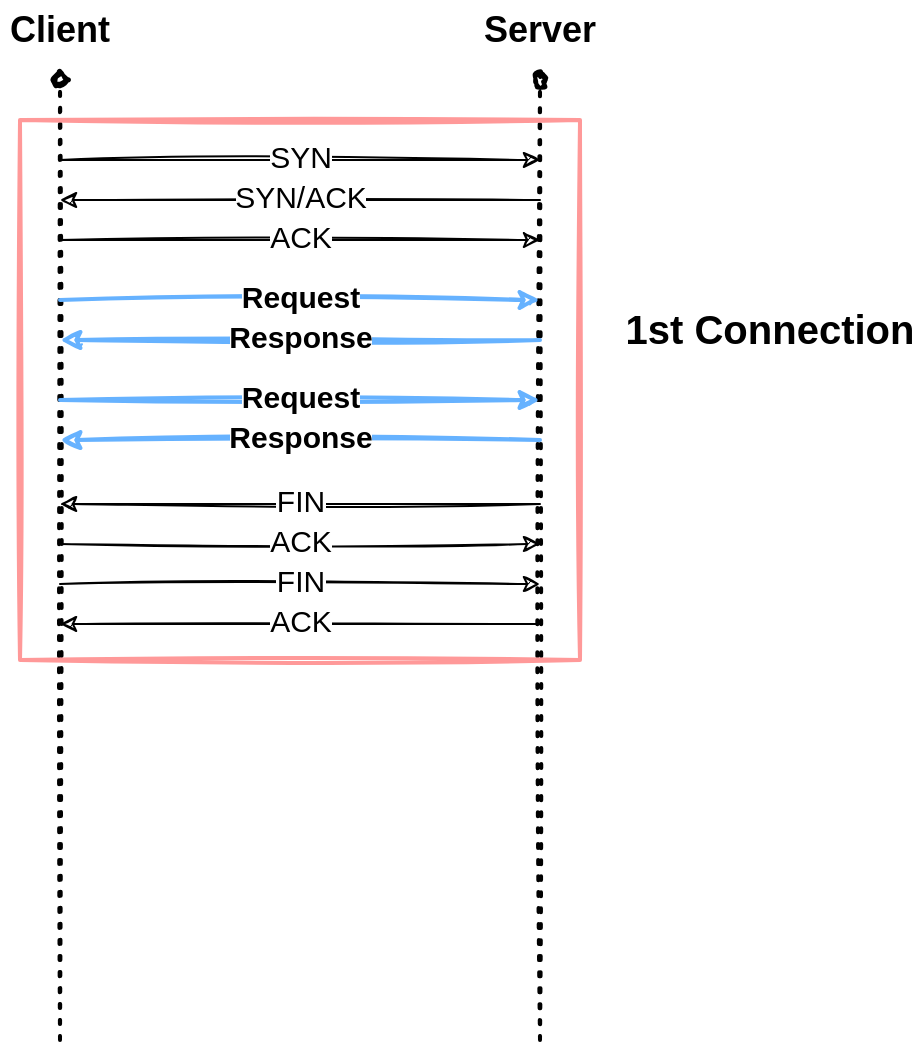<mxfile version="20.2.8" type="device"><diagram id="Q19Y9miStralgl-CZyUz" name="페이지-1"><mxGraphModel dx="1209" dy="852" grid="1" gridSize="10" guides="1" tooltips="1" connect="1" arrows="1" fold="1" page="1" pageScale="1" pageWidth="827" pageHeight="1169" math="0" shadow="0"><root><mxCell id="0"/><mxCell id="1" parent="0"/><mxCell id="KOTbGxVcfbfPrybxDnao-1" value="" style="endArrow=oval;dashed=1;html=1;dashPattern=1 3;strokeWidth=2;rounded=0;endFill=1;sketch=1;" edge="1" parent="1"><mxGeometry width="50" height="50" relative="1" as="geometry"><mxPoint x="240" y="680" as="sourcePoint"/><mxPoint x="240" y="200" as="targetPoint"/></mxGeometry></mxCell><mxCell id="KOTbGxVcfbfPrybxDnao-2" value="" style="endArrow=oval;dashed=1;html=1;dashPattern=1 3;strokeWidth=2;rounded=0;endFill=1;sketch=1;" edge="1" parent="1"><mxGeometry width="50" height="50" relative="1" as="geometry"><mxPoint x="480" y="680" as="sourcePoint"/><mxPoint x="480" y="200" as="targetPoint"/></mxGeometry></mxCell><mxCell id="KOTbGxVcfbfPrybxDnao-43" value="" style="rounded=0;whiteSpace=wrap;html=1;sketch=1;hachureGap=4;fontFamily=Architects Daughter;fontSource=https%3A%2F%2Ffonts.googleapis.com%2Fcss%3Ffamily%3DArchitects%2BDaughter;fontSize=20;fillColor=none;strokeWidth=2;strokeColor=#FF9999;" vertex="1" parent="1"><mxGeometry x="220" y="220" width="280" height="270" as="geometry"/></mxCell><mxCell id="KOTbGxVcfbfPrybxDnao-3" value="Client" style="text;html=1;strokeColor=none;fillColor=none;align=center;verticalAlign=middle;whiteSpace=wrap;rounded=0;fontSize=18;fontStyle=1;sketch=1;" vertex="1" parent="1"><mxGeometry x="210" y="160" width="60" height="30" as="geometry"/></mxCell><mxCell id="KOTbGxVcfbfPrybxDnao-4" value="Server" style="text;html=1;strokeColor=none;fillColor=none;align=center;verticalAlign=middle;whiteSpace=wrap;rounded=0;fontSize=18;fontStyle=1;sketch=1;" vertex="1" parent="1"><mxGeometry x="450" y="160" width="60" height="30" as="geometry"/></mxCell><mxCell id="KOTbGxVcfbfPrybxDnao-5" value="" style="endArrow=classic;html=1;rounded=0;fontSize=18;sketch=1;" edge="1" parent="1"><mxGeometry width="50" height="50" relative="1" as="geometry"><mxPoint x="240" y="240" as="sourcePoint"/><mxPoint x="480" y="240" as="targetPoint"/></mxGeometry></mxCell><mxCell id="KOTbGxVcfbfPrybxDnao-7" value="SYN" style="edgeLabel;html=1;align=center;verticalAlign=middle;resizable=0;points=[];fontSize=15;sketch=1;" vertex="1" connectable="0" parent="KOTbGxVcfbfPrybxDnao-5"><mxGeometry x="0.213" y="2" relative="1" as="geometry"><mxPoint x="-26" as="offset"/></mxGeometry></mxCell><mxCell id="KOTbGxVcfbfPrybxDnao-6" value="" style="endArrow=classic;html=1;rounded=0;fontSize=18;strokeWidth=2;strokeColor=#66B2FF;sketch=1;" edge="1" parent="1"><mxGeometry width="50" height="50" relative="1" as="geometry"><mxPoint x="480" y="330" as="sourcePoint"/><mxPoint x="240" y="330" as="targetPoint"/></mxGeometry></mxCell><mxCell id="KOTbGxVcfbfPrybxDnao-8" value="Response" style="edgeLabel;html=1;align=center;verticalAlign=middle;resizable=0;points=[];fontSize=15;sketch=1;fontStyle=1" vertex="1" connectable="0" parent="KOTbGxVcfbfPrybxDnao-6"><mxGeometry x="-0.205" y="-2" relative="1" as="geometry"><mxPoint x="-25" as="offset"/></mxGeometry></mxCell><mxCell id="KOTbGxVcfbfPrybxDnao-9" value="" style="endArrow=classic;html=1;rounded=0;fontSize=18;sketch=1;" edge="1" parent="1"><mxGeometry width="50" height="50" relative="1" as="geometry"><mxPoint x="240" y="280" as="sourcePoint"/><mxPoint x="480" y="280" as="targetPoint"/></mxGeometry></mxCell><mxCell id="KOTbGxVcfbfPrybxDnao-10" value="ACK" style="edgeLabel;html=1;align=center;verticalAlign=middle;resizable=0;points=[];fontSize=15;sketch=1;" vertex="1" connectable="0" parent="KOTbGxVcfbfPrybxDnao-9"><mxGeometry x="0.213" y="2" relative="1" as="geometry"><mxPoint x="-26" as="offset"/></mxGeometry></mxCell><mxCell id="KOTbGxVcfbfPrybxDnao-11" value="" style="endArrow=classic;html=1;rounded=0;fontSize=18;strokeWidth=2;strokeColor=#66B2FF;sketch=1;" edge="1" parent="1"><mxGeometry width="50" height="50" relative="1" as="geometry"><mxPoint x="240" y="310" as="sourcePoint"/><mxPoint x="480" y="310" as="targetPoint"/></mxGeometry></mxCell><mxCell id="KOTbGxVcfbfPrybxDnao-12" value="Request" style="edgeLabel;html=1;align=center;verticalAlign=middle;resizable=0;points=[];fontSize=15;sketch=1;fontStyle=1" vertex="1" connectable="0" parent="KOTbGxVcfbfPrybxDnao-11"><mxGeometry x="0.213" y="2" relative="1" as="geometry"><mxPoint x="-26" as="offset"/></mxGeometry></mxCell><mxCell id="KOTbGxVcfbfPrybxDnao-13" value="" style="endArrow=classic;html=1;rounded=0;fontSize=18;sketch=1;" edge="1" parent="1"><mxGeometry width="50" height="50" relative="1" as="geometry"><mxPoint x="480" y="260" as="sourcePoint"/><mxPoint x="240" y="260" as="targetPoint"/></mxGeometry></mxCell><mxCell id="KOTbGxVcfbfPrybxDnao-14" value="SYN/ACK" style="edgeLabel;html=1;align=center;verticalAlign=middle;resizable=0;points=[];fontSize=15;sketch=1;" vertex="1" connectable="0" parent="KOTbGxVcfbfPrybxDnao-13"><mxGeometry x="-0.205" y="-2" relative="1" as="geometry"><mxPoint x="-25" as="offset"/></mxGeometry></mxCell><mxCell id="KOTbGxVcfbfPrybxDnao-16" value="" style="endArrow=classic;html=1;rounded=0;fontSize=18;sketch=1;" edge="1" parent="1"><mxGeometry width="50" height="50" relative="1" as="geometry"><mxPoint x="480" y="412" as="sourcePoint"/><mxPoint x="240" y="412" as="targetPoint"/></mxGeometry></mxCell><mxCell id="KOTbGxVcfbfPrybxDnao-17" value="FIN" style="edgeLabel;html=1;align=center;verticalAlign=middle;resizable=0;points=[];fontSize=15;sketch=1;" vertex="1" connectable="0" parent="KOTbGxVcfbfPrybxDnao-16"><mxGeometry x="-0.205" y="-2" relative="1" as="geometry"><mxPoint x="-25" as="offset"/></mxGeometry></mxCell><mxCell id="KOTbGxVcfbfPrybxDnao-18" value="" style="endArrow=classic;html=1;rounded=0;fontSize=18;sketch=1;" edge="1" parent="1"><mxGeometry width="50" height="50" relative="1" as="geometry"><mxPoint x="240" y="432" as="sourcePoint"/><mxPoint x="480" y="432" as="targetPoint"/></mxGeometry></mxCell><mxCell id="KOTbGxVcfbfPrybxDnao-19" value="ACK" style="edgeLabel;html=1;align=center;verticalAlign=middle;resizable=0;points=[];fontSize=15;sketch=1;" vertex="1" connectable="0" parent="KOTbGxVcfbfPrybxDnao-18"><mxGeometry x="0.213" y="2" relative="1" as="geometry"><mxPoint x="-26" as="offset"/></mxGeometry></mxCell><mxCell id="KOTbGxVcfbfPrybxDnao-20" value="" style="endArrow=classic;html=1;rounded=0;fontSize=18;sketch=1;" edge="1" parent="1"><mxGeometry width="50" height="50" relative="1" as="geometry"><mxPoint x="240" y="452" as="sourcePoint"/><mxPoint x="480" y="452" as="targetPoint"/></mxGeometry></mxCell><mxCell id="KOTbGxVcfbfPrybxDnao-21" value="FIN" style="edgeLabel;html=1;align=center;verticalAlign=middle;resizable=0;points=[];fontSize=15;sketch=1;" vertex="1" connectable="0" parent="KOTbGxVcfbfPrybxDnao-20"><mxGeometry x="0.213" y="2" relative="1" as="geometry"><mxPoint x="-26" as="offset"/></mxGeometry></mxCell><mxCell id="KOTbGxVcfbfPrybxDnao-22" value="" style="endArrow=classic;html=1;rounded=0;fontSize=18;sketch=1;" edge="1" parent="1"><mxGeometry width="50" height="50" relative="1" as="geometry"><mxPoint x="480" y="472" as="sourcePoint"/><mxPoint x="240" y="472" as="targetPoint"/></mxGeometry></mxCell><mxCell id="KOTbGxVcfbfPrybxDnao-23" value="ACK" style="edgeLabel;html=1;align=center;verticalAlign=middle;resizable=0;points=[];fontSize=15;sketch=1;" vertex="1" connectable="0" parent="KOTbGxVcfbfPrybxDnao-22"><mxGeometry x="-0.205" y="-2" relative="1" as="geometry"><mxPoint x="-25" as="offset"/></mxGeometry></mxCell><mxCell id="KOTbGxVcfbfPrybxDnao-44" value="&lt;font face=&quot;Helvetica&quot;&gt;1st Connection&lt;/font&gt;" style="text;html=1;strokeColor=none;fillColor=none;align=center;verticalAlign=middle;whiteSpace=wrap;rounded=0;sketch=1;hachureGap=4;strokeWidth=2;fontFamily=Architects Daughter;fontSource=https%3A%2F%2Ffonts.googleapis.com%2Fcss%3Ffamily%3DArchitects%2BDaughter;fontSize=20;fontStyle=1" vertex="1" parent="1"><mxGeometry x="520" y="310" width="150" height="30" as="geometry"/></mxCell><mxCell id="KOTbGxVcfbfPrybxDnao-48" value="" style="endArrow=classic;html=1;rounded=0;fontSize=18;strokeWidth=2;strokeColor=#66B2FF;sketch=1;" edge="1" parent="1"><mxGeometry width="50" height="50" relative="1" as="geometry"><mxPoint x="480" y="380" as="sourcePoint"/><mxPoint x="240" y="380" as="targetPoint"/></mxGeometry></mxCell><mxCell id="KOTbGxVcfbfPrybxDnao-49" value="Response" style="edgeLabel;html=1;align=center;verticalAlign=middle;resizable=0;points=[];fontSize=15;sketch=1;fontStyle=1" vertex="1" connectable="0" parent="KOTbGxVcfbfPrybxDnao-48"><mxGeometry x="-0.205" y="-2" relative="1" as="geometry"><mxPoint x="-25" as="offset"/></mxGeometry></mxCell><mxCell id="KOTbGxVcfbfPrybxDnao-50" value="" style="endArrow=classic;html=1;rounded=0;fontSize=18;strokeWidth=2;strokeColor=#66B2FF;sketch=1;" edge="1" parent="1"><mxGeometry width="50" height="50" relative="1" as="geometry"><mxPoint x="240" y="360" as="sourcePoint"/><mxPoint x="480" y="360" as="targetPoint"/></mxGeometry></mxCell><mxCell id="KOTbGxVcfbfPrybxDnao-51" value="Request" style="edgeLabel;html=1;align=center;verticalAlign=middle;resizable=0;points=[];fontSize=15;sketch=1;fontStyle=1" vertex="1" connectable="0" parent="KOTbGxVcfbfPrybxDnao-50"><mxGeometry x="0.213" y="2" relative="1" as="geometry"><mxPoint x="-26" as="offset"/></mxGeometry></mxCell></root></mxGraphModel></diagram></mxfile>